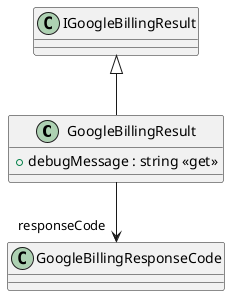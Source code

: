 @startuml
class GoogleBillingResult {
    + debugMessage : string <<get>>
}
IGoogleBillingResult <|-- GoogleBillingResult
GoogleBillingResult --> "responseCode" GoogleBillingResponseCode
@enduml
